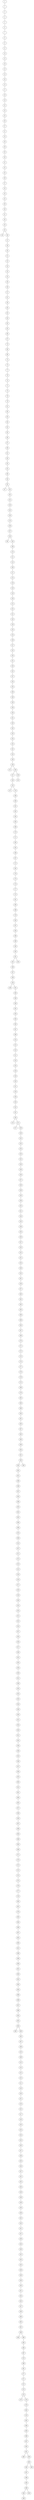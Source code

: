 graph {
2--1
1--3
3--4
4--5
5--6
6--7
7--9
9--8
8--11
11--10
10--12
12--16
16--13
13--14
14--20
20--15
15--17
17--18
18--19
19--22
22--23
23--25
25--26
26--27
27--21
21--24
24--28
28--29
29--33
33--30
30--31
31--32
32--35
35--36
36--37
37--34
34--43
43--42
42--39
39--38
38--41
41--40
40--44
44--45
45--46
45--48
48--47
47--49
49--50
50--51
51--52
52--54
54--53
53--55
55--56
56--58
58--57
57--61
61--59
59--60
60--62
62--64
64--63
63--65
65--66
66--67
67--70
70--69
69--68
68--72
72--73
73--77
77--79
79--74
74--71
71--75
75--76
76--78
78--81
81--80
80--83
83--84
84--82
82--85
85--86
86--87
87--89
89--91
91--90
90--93
93--92
92--96
96--94
94--95
95--97
95--98
98--99
99--101
101--103
103--102
102--100
100--110
110--106
106--107
107--104
104--88
104--105
105--108
108--113
113--111
111--114
114--109
109--117
117--115
115--116
116--118
118--119
119--128
128--112
112--122
122--121
121--120
120--126
126--123
123--124
124--129
129--127
127--125
125--130
130--131
131--133
133--132
132--137
137--134
134--135
135--136
136--146
146--138
138--139
139--140
140--141
141--150
150--145
145--143
143--144
144--142
142--152
152--154
154--149
149--148
148--151
148--158
158--157
157--156
156--153
153--147
153--176
176--169
169--160
160--161
161--162
162--164
164--163
163--166
166--170
170--171
171--185
185--182
182--168
168--167
167--172
172--165
165--178
178--173
173--174
174--177
177--175
175--181
181--180
180--186
186--179
179--183
183--187
187--184
184--188
188--189
189--190
190--193
193--191
191--192
192--198
198--197
197--196
196--194
194--199
194--201
201--200
200--206
206--209
209--202
202--203
203--204
204--205
205--207
207--208
208--214
214--212
212--213
213--211
211--210
210--223
223--219
219--218
218--220
220--221
221--216
216--226
226--224
224--222
222--231
231--230
230--215
230--227
227--217
227--229
229--228
228--225
225--235
235--234
234--233
233--232
232--256
256--249
249--246
246--237
237--236
236--239
239--240
240--238
238--242
242--241
241--244
244--243
243--248
248--245
245--250
250--247
247--253
253--252
252--251
251--254
254--259
259--255
255--261
261--258
258--257
257--260
260--262
262--265
265--263
263--266
266--268
268--264
264--267
267--269
269--270
270--271
271--272
272--273
273--274
274--277
277--276
276--278
278--275
275--289
289--279
279--282
282--280
280--286
286--284
284--281
281--283
283--287
287--285
285--290
290--288
288--294
294--291
291--293
293--295
295--292
292--301
301--298
298--296
296--297
297--304
304--299
299--303
303--302
302--305
305--306
306--308
308--310
310--309
309--314
314--307
307--311
311--312
312--313
313--315
315--316
316--319
319--317
317--320
320--318
318--330
330--325
325--323
323--321
321--322
322--324
324--337
337--334
334--326
326--327
327--338
338--332
332--333
333--328
328--329
329--331
331--336
336--335
335--342
342--343
343--344
344--339
339--340
340--341
341--354
354--350
350--351
351--345
345--348
348--346
346--353
353--349
349--347
347--358
358--355
355--363
363--352
352--361
361--360
360--362
362--357
357--356
356--359
359--367
367--369
369--364
364--366
366--365
365--368
368--371
371--370
370--372
372--375
375--373
373--374
374--378
378--377
377--376
376--383
383--381
381--379
379--385
385--384
384--386
386--387
387--382
382--380
380--401
401--388
388--389
389--390
390--391
391--393
393--392
392--395
395--394
394--396
396--399
399--397
397--398
398--403
403--402
402--404
404--400
404--408
408--405
405--407
407--406
406--410
410--409
409--413
413--414
414--412
412--415
415--411
411--419
419--426
426--421
421--416
416--422
422--417
417--418
418--420
420--423
423--424
424--425
425--430
430--427
427--428
428--433
433--434
434--437
437--431
431--432
432--435
435--429
429--436
436--438
438--440
440--439
439--442
442--443
443--441
441--447
447--448
448--444
444--456
456--452
452--453
453--445
445--446
446--449
449--458
458--450
450--451
451--454
454--455
455--457
457--459
459--460
460--462
462--461
461--468
468--463
468--466
466--465
465--464
464--467
467--470
470--469
469--481
481--477
477--471
471--472
472--473
473--474
474--475
474--476
476--479
479--482
482--478
478--492
492--489
489--483
483--486
486--487
487--484
484--491
491--480
491--488
488--490
490--485
485--497
497--496
496--495
495--499
499--494
494--498
499--500
490--493
293--300
191--195
158--159
159--155
}
